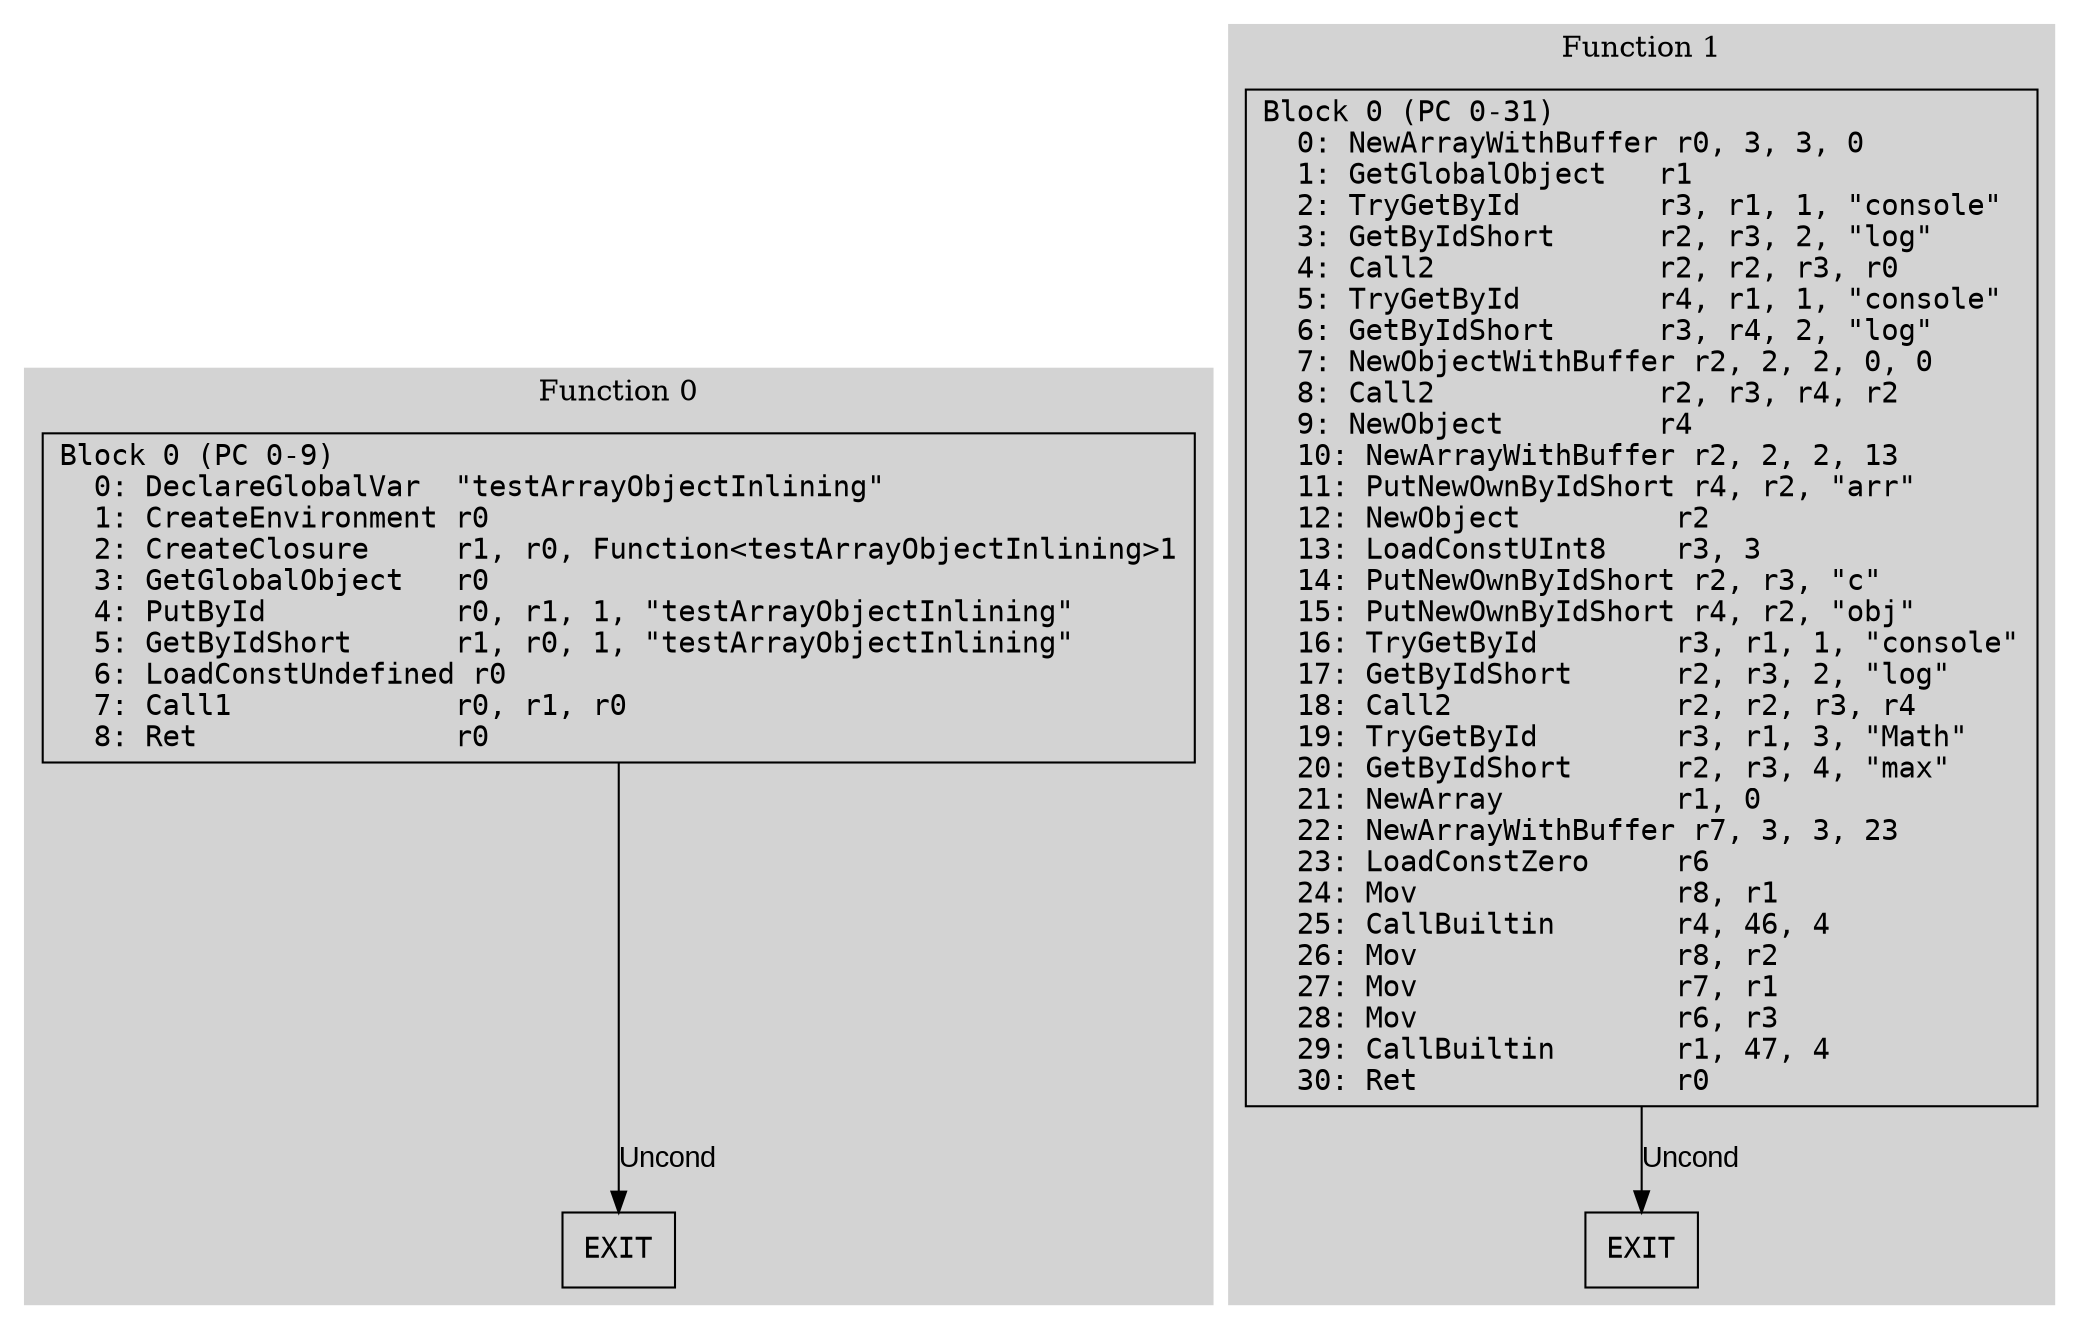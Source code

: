 // CFG analysis for test_array_object_inline
// Generated from data/test_array_object_inline.hbc

digraph {
  rankdir=TB;
  node [shape=box, fontname="monospace"];

  subgraph cluster_function_0 {
    label = "Function 0";
    style = filled;
    color = lightgrey;

    edge [fontname="Arial"];

    f0_n0 [ label = "Block 0 (PC 0-9)\l  0: DeclareGlobalVar  \"testArrayObjectInlining\"\l  1: CreateEnvironment r0\l  2: CreateClosure     r1, r0, Function<testArrayObjectInlining>1\l  3: GetGlobalObject   r0\l  4: PutById           r0, r1, 1, \"testArrayObjectInlining\"\l  5: GetByIdShort      r1, r0, 1, \"testArrayObjectInlining\"\l  6: LoadConstUndefined r0\l  7: Call1             r0, r1, r0\l  8: Ret               r0\l" ]
    f0_n1 [ label = "EXIT" ]

    f0_n0 -> f0_n1 [label="Uncond"]
  }

  subgraph cluster_function_1 {
    label = "Function 1";
    style = filled;
    color = lightgrey;

    edge [fontname="Arial"];

    f1_n0 [ label = "Block 0 (PC 0-31)\l  0: NewArrayWithBuffer r0, 3, 3, 0\l  1: GetGlobalObject   r1\l  2: TryGetById        r3, r1, 1, \"console\"\l  3: GetByIdShort      r2, r3, 2, \"log\"\l  4: Call2             r2, r2, r3, r0\l  5: TryGetById        r4, r1, 1, \"console\"\l  6: GetByIdShort      r3, r4, 2, \"log\"\l  7: NewObjectWithBuffer r2, 2, 2, 0, 0\l  8: Call2             r2, r3, r4, r2\l  9: NewObject         r4\l  10: NewArrayWithBuffer r2, 2, 2, 13\l  11: PutNewOwnByIdShort r4, r2, \"arr\"\l  12: NewObject         r2\l  13: LoadConstUInt8    r3, 3\l  14: PutNewOwnByIdShort r2, r3, \"c\"\l  15: PutNewOwnByIdShort r4, r2, \"obj\"\l  16: TryGetById        r3, r1, 1, \"console\"\l  17: GetByIdShort      r2, r3, 2, \"log\"\l  18: Call2             r2, r2, r3, r4\l  19: TryGetById        r3, r1, 3, \"Math\"\l  20: GetByIdShort      r2, r3, 4, \"max\"\l  21: NewArray          r1, 0\l  22: NewArrayWithBuffer r7, 3, 3, 23\l  23: LoadConstZero     r6\l  24: Mov               r8, r1\l  25: CallBuiltin       r4, 46, 4\l  26: Mov               r8, r2\l  27: Mov               r7, r1\l  28: Mov               r6, r3\l  29: CallBuiltin       r1, 47, 4\l  30: Ret               r0\l" ]
    f1_n1 [ label = "EXIT" ]

    f1_n0 -> f1_n1 [label="Uncond"]
  }

}
